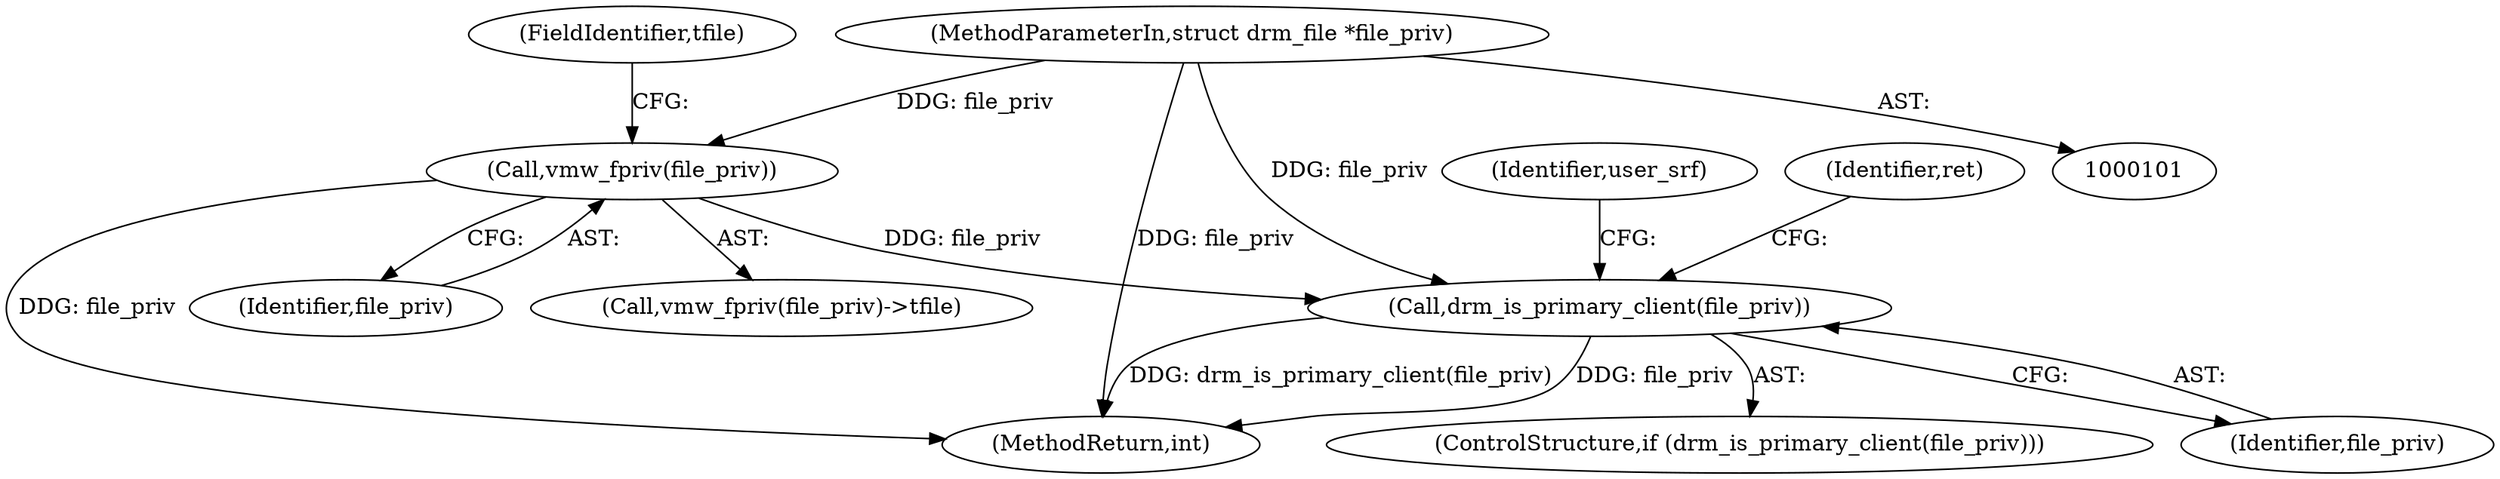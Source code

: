 digraph "0_linux_07678eca2cf9c9a18584e546c2b2a0d0c9a3150c@pointer" {
"1000219" [label="(Call,drm_is_primary_client(file_priv))"];
"1000139" [label="(Call,vmw_fpriv(file_priv))"];
"1000104" [label="(MethodParameterIn,struct drm_file *file_priv)"];
"1000138" [label="(Call,vmw_fpriv(file_priv)->tfile)"];
"1000141" [label="(FieldIdentifier,tfile)"];
"1000223" [label="(Identifier,user_srf)"];
"1000104" [label="(MethodParameterIn,struct drm_file *file_priv)"];
"1000218" [label="(ControlStructure,if (drm_is_primary_client(file_priv)))"];
"1000466" [label="(MethodReturn,int)"];
"1000140" [label="(Identifier,file_priv)"];
"1000230" [label="(Identifier,ret)"];
"1000219" [label="(Call,drm_is_primary_client(file_priv))"];
"1000220" [label="(Identifier,file_priv)"];
"1000139" [label="(Call,vmw_fpriv(file_priv))"];
"1000219" -> "1000218"  [label="AST: "];
"1000219" -> "1000220"  [label="CFG: "];
"1000220" -> "1000219"  [label="AST: "];
"1000223" -> "1000219"  [label="CFG: "];
"1000230" -> "1000219"  [label="CFG: "];
"1000219" -> "1000466"  [label="DDG: drm_is_primary_client(file_priv)"];
"1000219" -> "1000466"  [label="DDG: file_priv"];
"1000139" -> "1000219"  [label="DDG: file_priv"];
"1000104" -> "1000219"  [label="DDG: file_priv"];
"1000139" -> "1000138"  [label="AST: "];
"1000139" -> "1000140"  [label="CFG: "];
"1000140" -> "1000139"  [label="AST: "];
"1000141" -> "1000139"  [label="CFG: "];
"1000139" -> "1000466"  [label="DDG: file_priv"];
"1000104" -> "1000139"  [label="DDG: file_priv"];
"1000104" -> "1000101"  [label="AST: "];
"1000104" -> "1000466"  [label="DDG: file_priv"];
}
